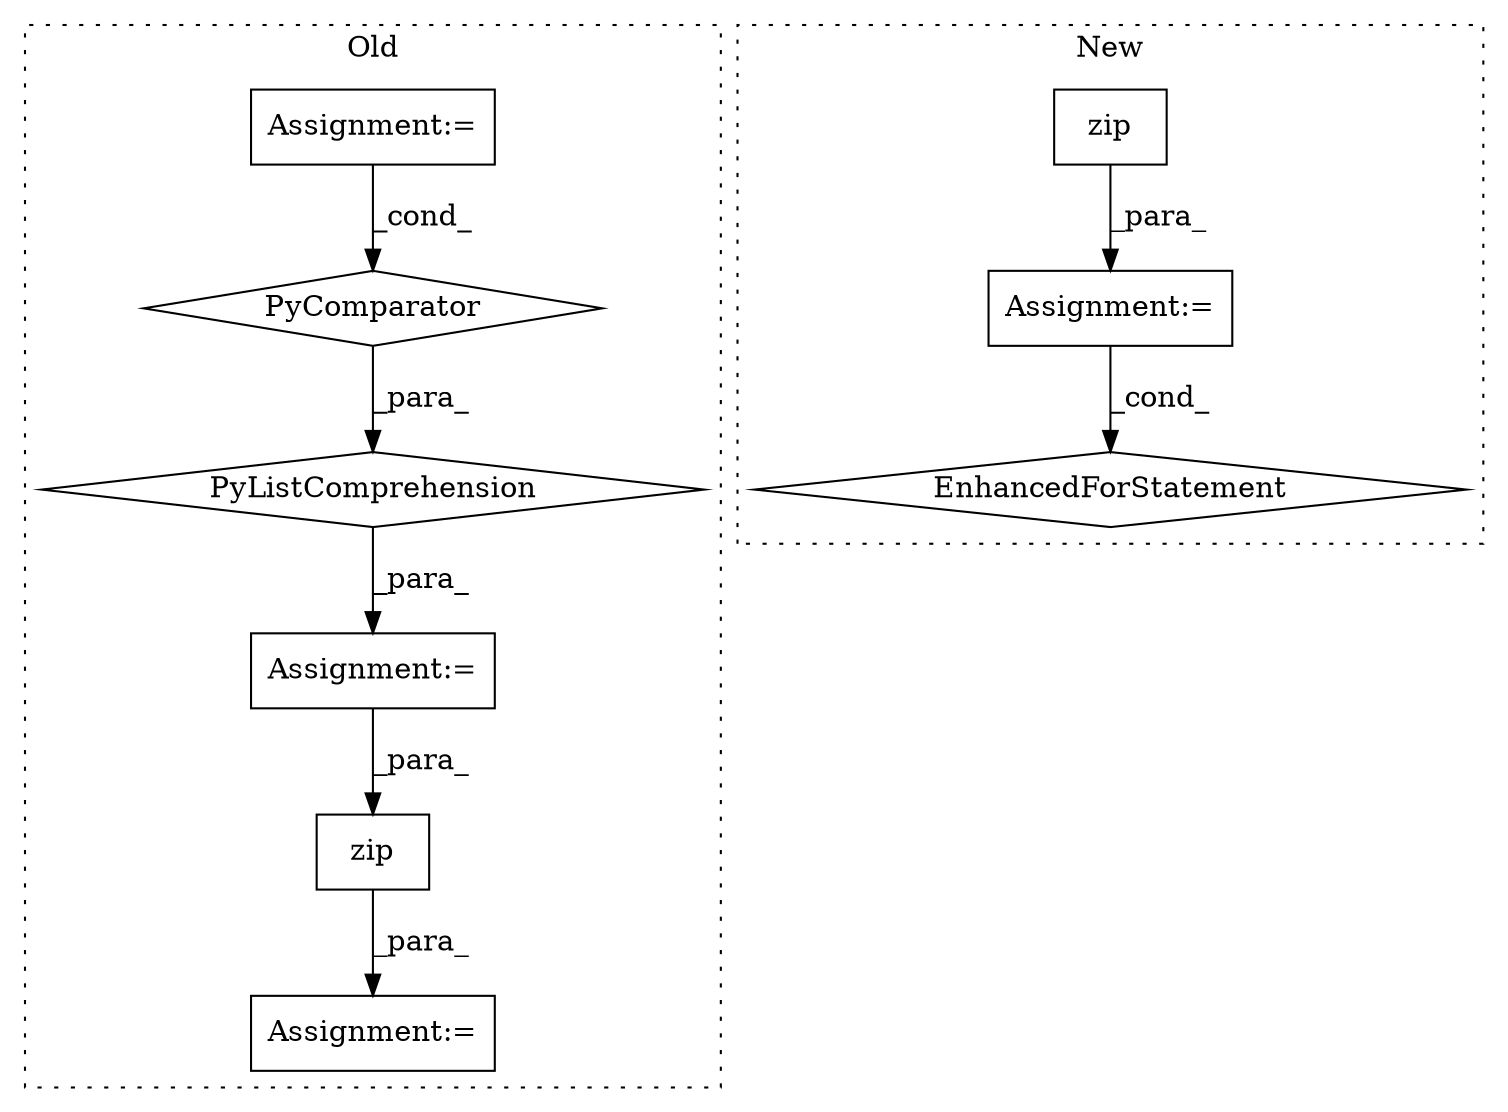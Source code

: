 digraph G {
subgraph cluster0 {
1 [label="PyListComprehension" a="109" s="939" l="112" shape="diamond"];
3 [label="Assignment:=" a="7" s="1015" l="28" shape="box"];
4 [label="PyComparator" a="113" s="1015" l="28" shape="diamond"];
6 [label="Assignment:=" a="7" s="1079,1182" l="67,2" shape="box"];
8 [label="zip" a="32" s="1158,1181" l="4,1" shape="box"];
9 [label="Assignment:=" a="7" s="927" l="12" shape="box"];
label = "Old";
style="dotted";
}
subgraph cluster1 {
2 [label="zip" a="32" s="2423,2479" l="4,1" shape="box"];
5 [label="Assignment:=" a="7" s="2342,2480" l="68,2" shape="box"];
7 [label="EnhancedForStatement" a="70" s="2342,2480" l="68,2" shape="diamond"];
label = "New";
style="dotted";
}
1 -> 9 [label="_para_"];
2 -> 5 [label="_para_"];
3 -> 4 [label="_cond_"];
4 -> 1 [label="_para_"];
5 -> 7 [label="_cond_"];
8 -> 6 [label="_para_"];
9 -> 8 [label="_para_"];
}